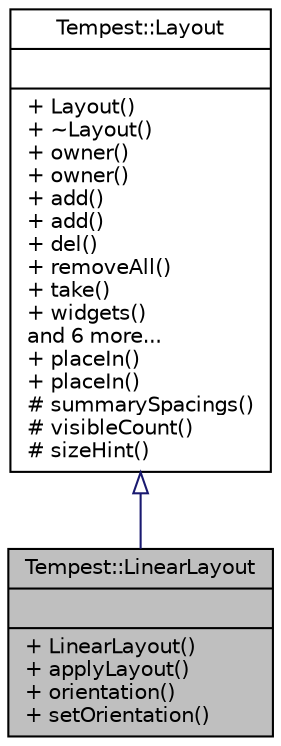 digraph "Tempest::LinearLayout"
{
  edge [fontname="Helvetica",fontsize="10",labelfontname="Helvetica",labelfontsize="10"];
  node [fontname="Helvetica",fontsize="10",shape=record];
  Node2 [label="{Tempest::LinearLayout\n||+ LinearLayout()\l+ applyLayout()\l+ orientation()\l+ setOrientation()\l}",height=0.2,width=0.4,color="black", fillcolor="grey75", style="filled", fontcolor="black"];
  Node3 -> Node2 [dir="back",color="midnightblue",fontsize="10",style="solid",arrowtail="onormal",fontname="Helvetica"];
  Node3 [label="{Tempest::Layout\n||+ Layout()\l+ ~Layout()\l+ owner()\l+ owner()\l+ add()\l+ add()\l+ del()\l+ removeAll()\l+ take()\l+ widgets()\land 6 more...\l+ placeIn()\l+ placeIn()\l# summarySpacings()\l# visibleCount()\l# sizeHint()\l}",height=0.2,width=0.4,color="black", fillcolor="white", style="filled",URL="$class_tempest_1_1_layout.html",tooltip="The Layout class is the base class of ui-geometry managers. "];
}
